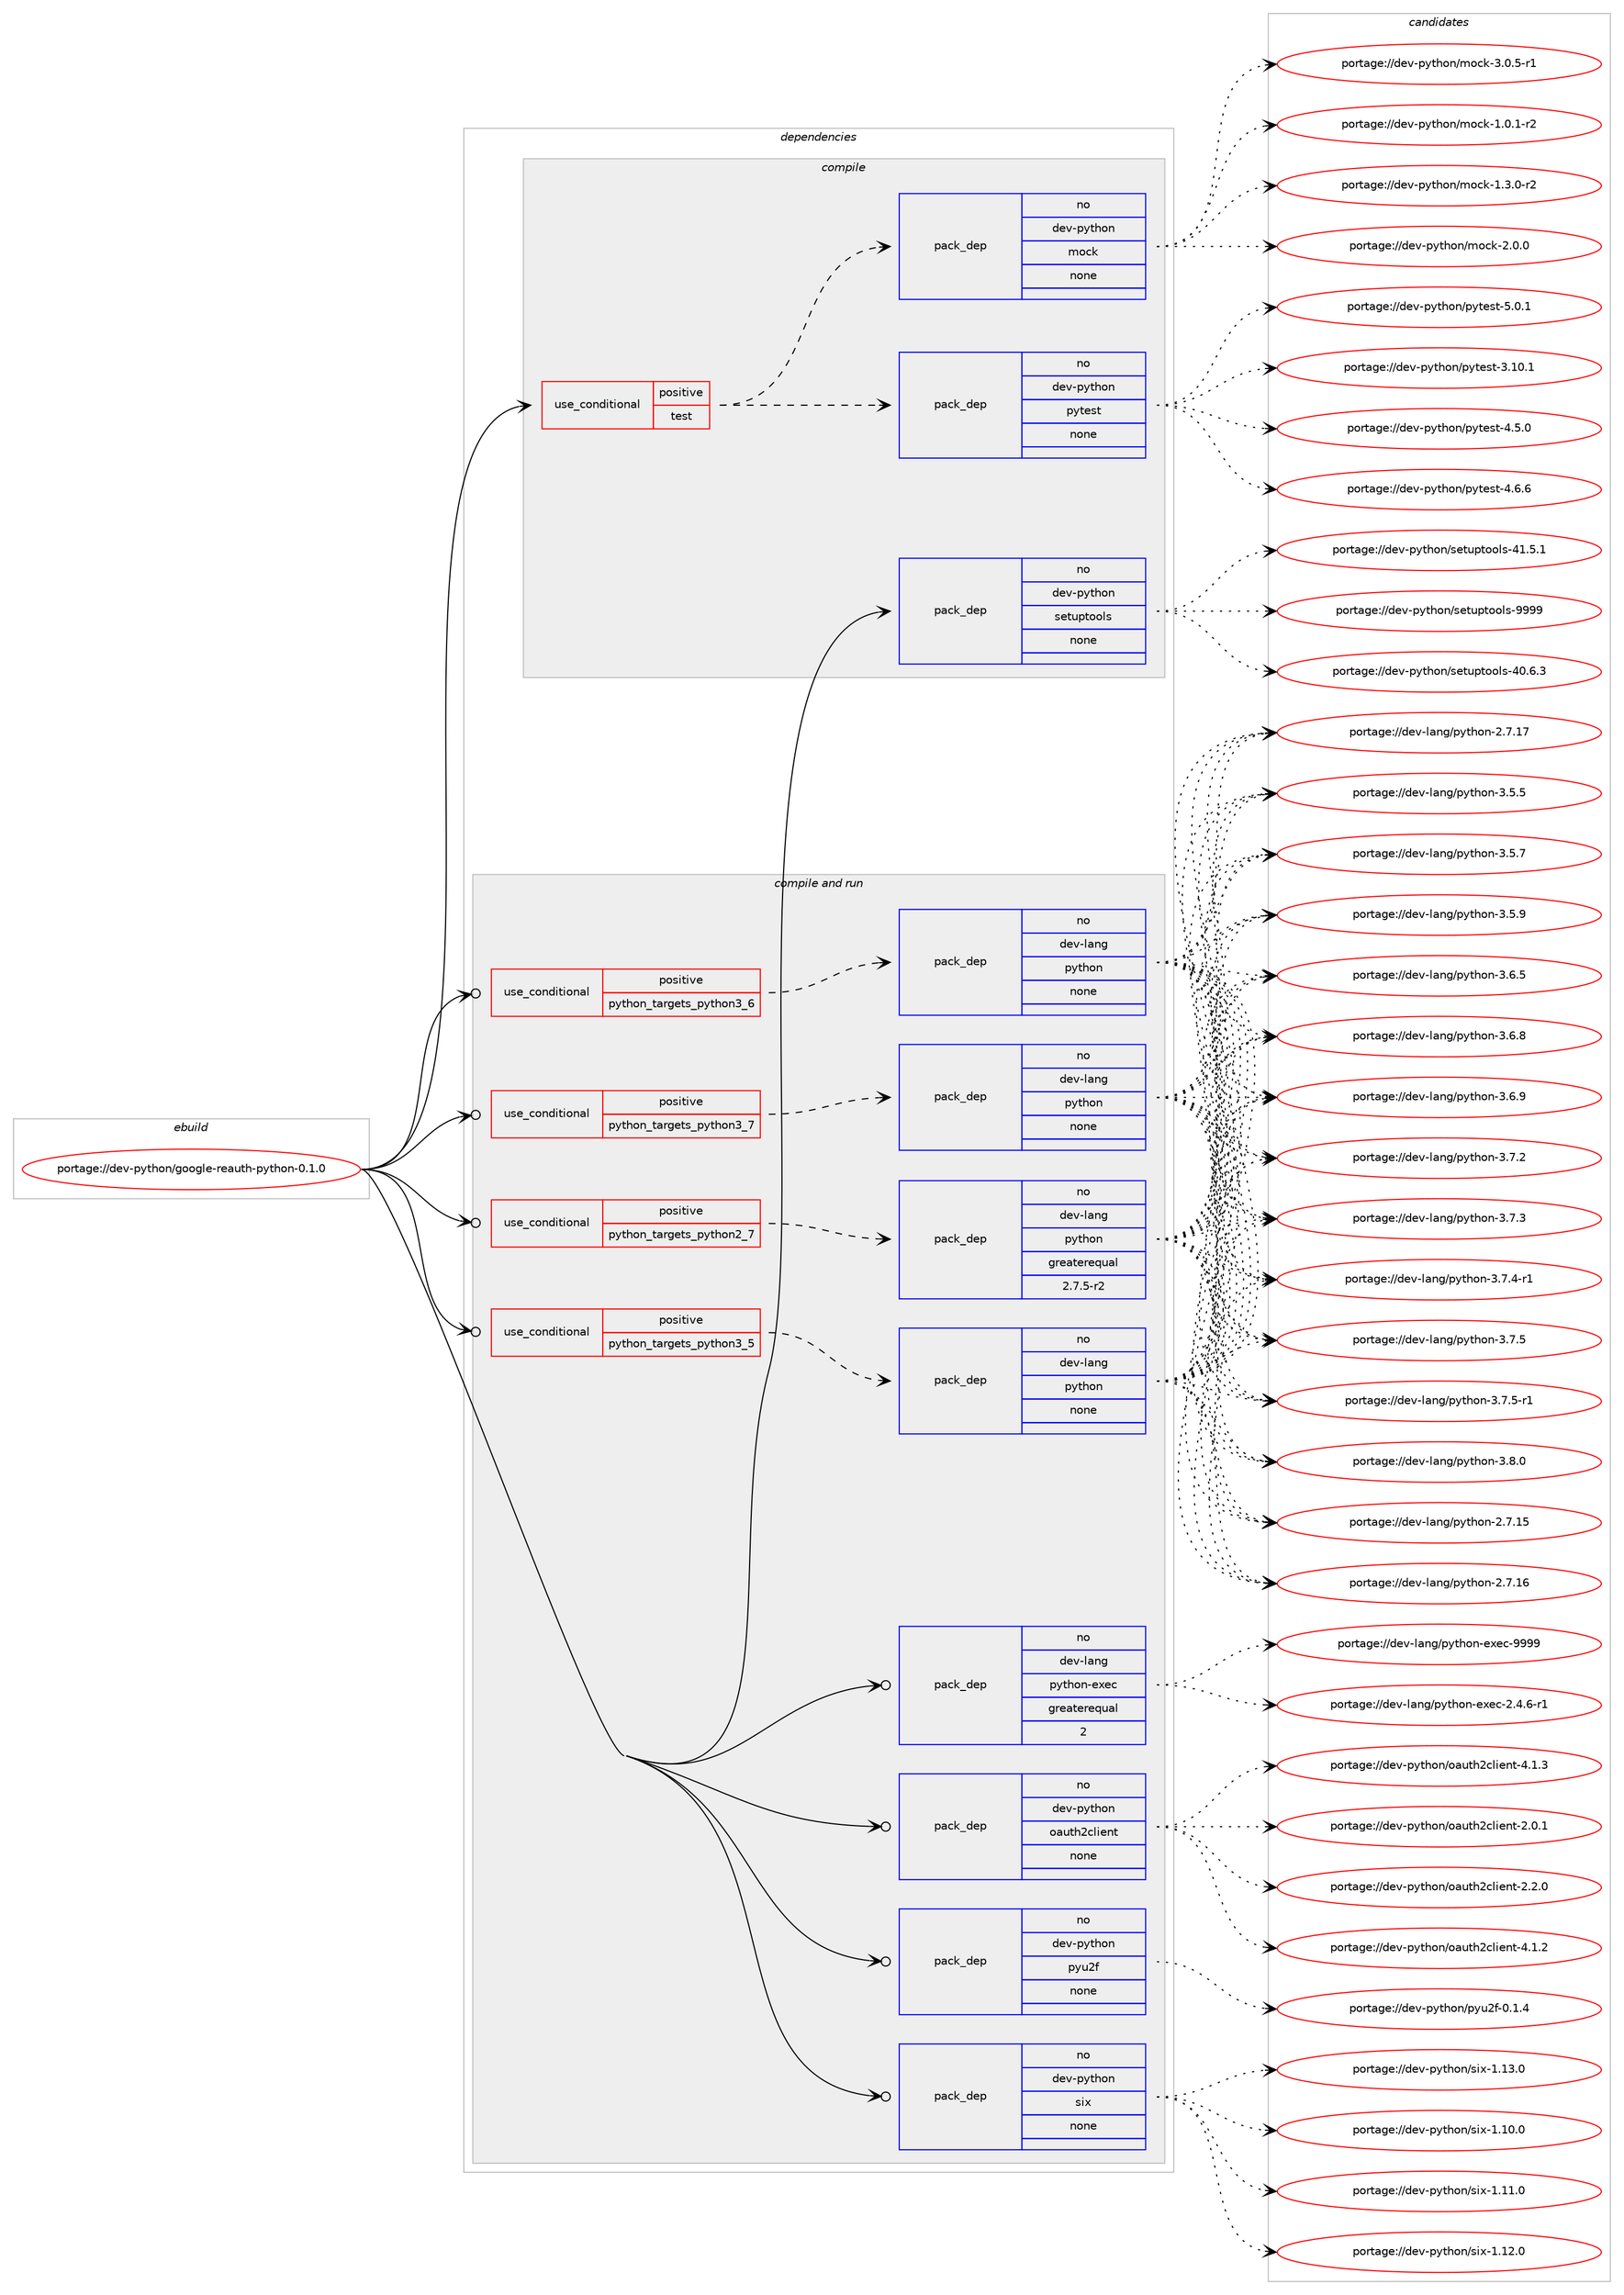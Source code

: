 digraph prolog {

# *************
# Graph options
# *************

newrank=true;
concentrate=true;
compound=true;
graph [rankdir=LR,fontname=Helvetica,fontsize=10,ranksep=1.5];#, ranksep=2.5, nodesep=0.2];
edge  [arrowhead=vee];
node  [fontname=Helvetica,fontsize=10];

# **********
# The ebuild
# **********

subgraph cluster_leftcol {
color=gray;
rank=same;
label=<<i>ebuild</i>>;
id [label="portage://dev-python/google-reauth-python-0.1.0", color=red, width=4, href="../dev-python/google-reauth-python-0.1.0.svg"];
}

# ****************
# The dependencies
# ****************

subgraph cluster_midcol {
color=gray;
label=<<i>dependencies</i>>;
subgraph cluster_compile {
fillcolor="#eeeeee";
style=filled;
label=<<i>compile</i>>;
subgraph cond29423 {
dependency142154 [label=<<TABLE BORDER="0" CELLBORDER="1" CELLSPACING="0" CELLPADDING="4"><TR><TD ROWSPAN="3" CELLPADDING="10">use_conditional</TD></TR><TR><TD>positive</TD></TR><TR><TD>test</TD></TR></TABLE>>, shape=none, color=red];
subgraph pack109412 {
dependency142155 [label=<<TABLE BORDER="0" CELLBORDER="1" CELLSPACING="0" CELLPADDING="4" WIDTH="220"><TR><TD ROWSPAN="6" CELLPADDING="30">pack_dep</TD></TR><TR><TD WIDTH="110">no</TD></TR><TR><TD>dev-python</TD></TR><TR><TD>pytest</TD></TR><TR><TD>none</TD></TR><TR><TD></TD></TR></TABLE>>, shape=none, color=blue];
}
dependency142154:e -> dependency142155:w [weight=20,style="dashed",arrowhead="vee"];
subgraph pack109413 {
dependency142156 [label=<<TABLE BORDER="0" CELLBORDER="1" CELLSPACING="0" CELLPADDING="4" WIDTH="220"><TR><TD ROWSPAN="6" CELLPADDING="30">pack_dep</TD></TR><TR><TD WIDTH="110">no</TD></TR><TR><TD>dev-python</TD></TR><TR><TD>mock</TD></TR><TR><TD>none</TD></TR><TR><TD></TD></TR></TABLE>>, shape=none, color=blue];
}
dependency142154:e -> dependency142156:w [weight=20,style="dashed",arrowhead="vee"];
}
id:e -> dependency142154:w [weight=20,style="solid",arrowhead="vee"];
subgraph pack109414 {
dependency142157 [label=<<TABLE BORDER="0" CELLBORDER="1" CELLSPACING="0" CELLPADDING="4" WIDTH="220"><TR><TD ROWSPAN="6" CELLPADDING="30">pack_dep</TD></TR><TR><TD WIDTH="110">no</TD></TR><TR><TD>dev-python</TD></TR><TR><TD>setuptools</TD></TR><TR><TD>none</TD></TR><TR><TD></TD></TR></TABLE>>, shape=none, color=blue];
}
id:e -> dependency142157:w [weight=20,style="solid",arrowhead="vee"];
}
subgraph cluster_compileandrun {
fillcolor="#eeeeee";
style=filled;
label=<<i>compile and run</i>>;
subgraph cond29424 {
dependency142158 [label=<<TABLE BORDER="0" CELLBORDER="1" CELLSPACING="0" CELLPADDING="4"><TR><TD ROWSPAN="3" CELLPADDING="10">use_conditional</TD></TR><TR><TD>positive</TD></TR><TR><TD>python_targets_python2_7</TD></TR></TABLE>>, shape=none, color=red];
subgraph pack109415 {
dependency142159 [label=<<TABLE BORDER="0" CELLBORDER="1" CELLSPACING="0" CELLPADDING="4" WIDTH="220"><TR><TD ROWSPAN="6" CELLPADDING="30">pack_dep</TD></TR><TR><TD WIDTH="110">no</TD></TR><TR><TD>dev-lang</TD></TR><TR><TD>python</TD></TR><TR><TD>greaterequal</TD></TR><TR><TD>2.7.5-r2</TD></TR></TABLE>>, shape=none, color=blue];
}
dependency142158:e -> dependency142159:w [weight=20,style="dashed",arrowhead="vee"];
}
id:e -> dependency142158:w [weight=20,style="solid",arrowhead="odotvee"];
subgraph cond29425 {
dependency142160 [label=<<TABLE BORDER="0" CELLBORDER="1" CELLSPACING="0" CELLPADDING="4"><TR><TD ROWSPAN="3" CELLPADDING="10">use_conditional</TD></TR><TR><TD>positive</TD></TR><TR><TD>python_targets_python3_5</TD></TR></TABLE>>, shape=none, color=red];
subgraph pack109416 {
dependency142161 [label=<<TABLE BORDER="0" CELLBORDER="1" CELLSPACING="0" CELLPADDING="4" WIDTH="220"><TR><TD ROWSPAN="6" CELLPADDING="30">pack_dep</TD></TR><TR><TD WIDTH="110">no</TD></TR><TR><TD>dev-lang</TD></TR><TR><TD>python</TD></TR><TR><TD>none</TD></TR><TR><TD></TD></TR></TABLE>>, shape=none, color=blue];
}
dependency142160:e -> dependency142161:w [weight=20,style="dashed",arrowhead="vee"];
}
id:e -> dependency142160:w [weight=20,style="solid",arrowhead="odotvee"];
subgraph cond29426 {
dependency142162 [label=<<TABLE BORDER="0" CELLBORDER="1" CELLSPACING="0" CELLPADDING="4"><TR><TD ROWSPAN="3" CELLPADDING="10">use_conditional</TD></TR><TR><TD>positive</TD></TR><TR><TD>python_targets_python3_6</TD></TR></TABLE>>, shape=none, color=red];
subgraph pack109417 {
dependency142163 [label=<<TABLE BORDER="0" CELLBORDER="1" CELLSPACING="0" CELLPADDING="4" WIDTH="220"><TR><TD ROWSPAN="6" CELLPADDING="30">pack_dep</TD></TR><TR><TD WIDTH="110">no</TD></TR><TR><TD>dev-lang</TD></TR><TR><TD>python</TD></TR><TR><TD>none</TD></TR><TR><TD></TD></TR></TABLE>>, shape=none, color=blue];
}
dependency142162:e -> dependency142163:w [weight=20,style="dashed",arrowhead="vee"];
}
id:e -> dependency142162:w [weight=20,style="solid",arrowhead="odotvee"];
subgraph cond29427 {
dependency142164 [label=<<TABLE BORDER="0" CELLBORDER="1" CELLSPACING="0" CELLPADDING="4"><TR><TD ROWSPAN="3" CELLPADDING="10">use_conditional</TD></TR><TR><TD>positive</TD></TR><TR><TD>python_targets_python3_7</TD></TR></TABLE>>, shape=none, color=red];
subgraph pack109418 {
dependency142165 [label=<<TABLE BORDER="0" CELLBORDER="1" CELLSPACING="0" CELLPADDING="4" WIDTH="220"><TR><TD ROWSPAN="6" CELLPADDING="30">pack_dep</TD></TR><TR><TD WIDTH="110">no</TD></TR><TR><TD>dev-lang</TD></TR><TR><TD>python</TD></TR><TR><TD>none</TD></TR><TR><TD></TD></TR></TABLE>>, shape=none, color=blue];
}
dependency142164:e -> dependency142165:w [weight=20,style="dashed",arrowhead="vee"];
}
id:e -> dependency142164:w [weight=20,style="solid",arrowhead="odotvee"];
subgraph pack109419 {
dependency142166 [label=<<TABLE BORDER="0" CELLBORDER="1" CELLSPACING="0" CELLPADDING="4" WIDTH="220"><TR><TD ROWSPAN="6" CELLPADDING="30">pack_dep</TD></TR><TR><TD WIDTH="110">no</TD></TR><TR><TD>dev-lang</TD></TR><TR><TD>python-exec</TD></TR><TR><TD>greaterequal</TD></TR><TR><TD>2</TD></TR></TABLE>>, shape=none, color=blue];
}
id:e -> dependency142166:w [weight=20,style="solid",arrowhead="odotvee"];
subgraph pack109420 {
dependency142167 [label=<<TABLE BORDER="0" CELLBORDER="1" CELLSPACING="0" CELLPADDING="4" WIDTH="220"><TR><TD ROWSPAN="6" CELLPADDING="30">pack_dep</TD></TR><TR><TD WIDTH="110">no</TD></TR><TR><TD>dev-python</TD></TR><TR><TD>oauth2client</TD></TR><TR><TD>none</TD></TR><TR><TD></TD></TR></TABLE>>, shape=none, color=blue];
}
id:e -> dependency142167:w [weight=20,style="solid",arrowhead="odotvee"];
subgraph pack109421 {
dependency142168 [label=<<TABLE BORDER="0" CELLBORDER="1" CELLSPACING="0" CELLPADDING="4" WIDTH="220"><TR><TD ROWSPAN="6" CELLPADDING="30">pack_dep</TD></TR><TR><TD WIDTH="110">no</TD></TR><TR><TD>dev-python</TD></TR><TR><TD>pyu2f</TD></TR><TR><TD>none</TD></TR><TR><TD></TD></TR></TABLE>>, shape=none, color=blue];
}
id:e -> dependency142168:w [weight=20,style="solid",arrowhead="odotvee"];
subgraph pack109422 {
dependency142169 [label=<<TABLE BORDER="0" CELLBORDER="1" CELLSPACING="0" CELLPADDING="4" WIDTH="220"><TR><TD ROWSPAN="6" CELLPADDING="30">pack_dep</TD></TR><TR><TD WIDTH="110">no</TD></TR><TR><TD>dev-python</TD></TR><TR><TD>six</TD></TR><TR><TD>none</TD></TR><TR><TD></TD></TR></TABLE>>, shape=none, color=blue];
}
id:e -> dependency142169:w [weight=20,style="solid",arrowhead="odotvee"];
}
subgraph cluster_run {
fillcolor="#eeeeee";
style=filled;
label=<<i>run</i>>;
}
}

# **************
# The candidates
# **************

subgraph cluster_choices {
rank=same;
color=gray;
label=<<i>candidates</i>>;

subgraph choice109412 {
color=black;
nodesep=1;
choiceportage100101118451121211161041111104711212111610111511645514649484649 [label="portage://dev-python/pytest-3.10.1", color=red, width=4,href="../dev-python/pytest-3.10.1.svg"];
choiceportage1001011184511212111610411111047112121116101115116455246534648 [label="portage://dev-python/pytest-4.5.0", color=red, width=4,href="../dev-python/pytest-4.5.0.svg"];
choiceportage1001011184511212111610411111047112121116101115116455246544654 [label="portage://dev-python/pytest-4.6.6", color=red, width=4,href="../dev-python/pytest-4.6.6.svg"];
choiceportage1001011184511212111610411111047112121116101115116455346484649 [label="portage://dev-python/pytest-5.0.1", color=red, width=4,href="../dev-python/pytest-5.0.1.svg"];
dependency142155:e -> choiceportage100101118451121211161041111104711212111610111511645514649484649:w [style=dotted,weight="100"];
dependency142155:e -> choiceportage1001011184511212111610411111047112121116101115116455246534648:w [style=dotted,weight="100"];
dependency142155:e -> choiceportage1001011184511212111610411111047112121116101115116455246544654:w [style=dotted,weight="100"];
dependency142155:e -> choiceportage1001011184511212111610411111047112121116101115116455346484649:w [style=dotted,weight="100"];
}
subgraph choice109413 {
color=black;
nodesep=1;
choiceportage1001011184511212111610411111047109111991074549464846494511450 [label="portage://dev-python/mock-1.0.1-r2", color=red, width=4,href="../dev-python/mock-1.0.1-r2.svg"];
choiceportage1001011184511212111610411111047109111991074549465146484511450 [label="portage://dev-python/mock-1.3.0-r2", color=red, width=4,href="../dev-python/mock-1.3.0-r2.svg"];
choiceportage100101118451121211161041111104710911199107455046484648 [label="portage://dev-python/mock-2.0.0", color=red, width=4,href="../dev-python/mock-2.0.0.svg"];
choiceportage1001011184511212111610411111047109111991074551464846534511449 [label="portage://dev-python/mock-3.0.5-r1", color=red, width=4,href="../dev-python/mock-3.0.5-r1.svg"];
dependency142156:e -> choiceportage1001011184511212111610411111047109111991074549464846494511450:w [style=dotted,weight="100"];
dependency142156:e -> choiceportage1001011184511212111610411111047109111991074549465146484511450:w [style=dotted,weight="100"];
dependency142156:e -> choiceportage100101118451121211161041111104710911199107455046484648:w [style=dotted,weight="100"];
dependency142156:e -> choiceportage1001011184511212111610411111047109111991074551464846534511449:w [style=dotted,weight="100"];
}
subgraph choice109414 {
color=black;
nodesep=1;
choiceportage100101118451121211161041111104711510111611711211611111110811545524846544651 [label="portage://dev-python/setuptools-40.6.3", color=red, width=4,href="../dev-python/setuptools-40.6.3.svg"];
choiceportage100101118451121211161041111104711510111611711211611111110811545524946534649 [label="portage://dev-python/setuptools-41.5.1", color=red, width=4,href="../dev-python/setuptools-41.5.1.svg"];
choiceportage10010111845112121116104111110471151011161171121161111111081154557575757 [label="portage://dev-python/setuptools-9999", color=red, width=4,href="../dev-python/setuptools-9999.svg"];
dependency142157:e -> choiceportage100101118451121211161041111104711510111611711211611111110811545524846544651:w [style=dotted,weight="100"];
dependency142157:e -> choiceportage100101118451121211161041111104711510111611711211611111110811545524946534649:w [style=dotted,weight="100"];
dependency142157:e -> choiceportage10010111845112121116104111110471151011161171121161111111081154557575757:w [style=dotted,weight="100"];
}
subgraph choice109415 {
color=black;
nodesep=1;
choiceportage10010111845108971101034711212111610411111045504655464953 [label="portage://dev-lang/python-2.7.15", color=red, width=4,href="../dev-lang/python-2.7.15.svg"];
choiceportage10010111845108971101034711212111610411111045504655464954 [label="portage://dev-lang/python-2.7.16", color=red, width=4,href="../dev-lang/python-2.7.16.svg"];
choiceportage10010111845108971101034711212111610411111045504655464955 [label="portage://dev-lang/python-2.7.17", color=red, width=4,href="../dev-lang/python-2.7.17.svg"];
choiceportage100101118451089711010347112121116104111110455146534653 [label="portage://dev-lang/python-3.5.5", color=red, width=4,href="../dev-lang/python-3.5.5.svg"];
choiceportage100101118451089711010347112121116104111110455146534655 [label="portage://dev-lang/python-3.5.7", color=red, width=4,href="../dev-lang/python-3.5.7.svg"];
choiceportage100101118451089711010347112121116104111110455146534657 [label="portage://dev-lang/python-3.5.9", color=red, width=4,href="../dev-lang/python-3.5.9.svg"];
choiceportage100101118451089711010347112121116104111110455146544653 [label="portage://dev-lang/python-3.6.5", color=red, width=4,href="../dev-lang/python-3.6.5.svg"];
choiceportage100101118451089711010347112121116104111110455146544656 [label="portage://dev-lang/python-3.6.8", color=red, width=4,href="../dev-lang/python-3.6.8.svg"];
choiceportage100101118451089711010347112121116104111110455146544657 [label="portage://dev-lang/python-3.6.9", color=red, width=4,href="../dev-lang/python-3.6.9.svg"];
choiceportage100101118451089711010347112121116104111110455146554650 [label="portage://dev-lang/python-3.7.2", color=red, width=4,href="../dev-lang/python-3.7.2.svg"];
choiceportage100101118451089711010347112121116104111110455146554651 [label="portage://dev-lang/python-3.7.3", color=red, width=4,href="../dev-lang/python-3.7.3.svg"];
choiceportage1001011184510897110103471121211161041111104551465546524511449 [label="portage://dev-lang/python-3.7.4-r1", color=red, width=4,href="../dev-lang/python-3.7.4-r1.svg"];
choiceportage100101118451089711010347112121116104111110455146554653 [label="portage://dev-lang/python-3.7.5", color=red, width=4,href="../dev-lang/python-3.7.5.svg"];
choiceportage1001011184510897110103471121211161041111104551465546534511449 [label="portage://dev-lang/python-3.7.5-r1", color=red, width=4,href="../dev-lang/python-3.7.5-r1.svg"];
choiceportage100101118451089711010347112121116104111110455146564648 [label="portage://dev-lang/python-3.8.0", color=red, width=4,href="../dev-lang/python-3.8.0.svg"];
dependency142159:e -> choiceportage10010111845108971101034711212111610411111045504655464953:w [style=dotted,weight="100"];
dependency142159:e -> choiceportage10010111845108971101034711212111610411111045504655464954:w [style=dotted,weight="100"];
dependency142159:e -> choiceportage10010111845108971101034711212111610411111045504655464955:w [style=dotted,weight="100"];
dependency142159:e -> choiceportage100101118451089711010347112121116104111110455146534653:w [style=dotted,weight="100"];
dependency142159:e -> choiceportage100101118451089711010347112121116104111110455146534655:w [style=dotted,weight="100"];
dependency142159:e -> choiceportage100101118451089711010347112121116104111110455146534657:w [style=dotted,weight="100"];
dependency142159:e -> choiceportage100101118451089711010347112121116104111110455146544653:w [style=dotted,weight="100"];
dependency142159:e -> choiceportage100101118451089711010347112121116104111110455146544656:w [style=dotted,weight="100"];
dependency142159:e -> choiceportage100101118451089711010347112121116104111110455146544657:w [style=dotted,weight="100"];
dependency142159:e -> choiceportage100101118451089711010347112121116104111110455146554650:w [style=dotted,weight="100"];
dependency142159:e -> choiceportage100101118451089711010347112121116104111110455146554651:w [style=dotted,weight="100"];
dependency142159:e -> choiceportage1001011184510897110103471121211161041111104551465546524511449:w [style=dotted,weight="100"];
dependency142159:e -> choiceportage100101118451089711010347112121116104111110455146554653:w [style=dotted,weight="100"];
dependency142159:e -> choiceportage1001011184510897110103471121211161041111104551465546534511449:w [style=dotted,weight="100"];
dependency142159:e -> choiceportage100101118451089711010347112121116104111110455146564648:w [style=dotted,weight="100"];
}
subgraph choice109416 {
color=black;
nodesep=1;
choiceportage10010111845108971101034711212111610411111045504655464953 [label="portage://dev-lang/python-2.7.15", color=red, width=4,href="../dev-lang/python-2.7.15.svg"];
choiceportage10010111845108971101034711212111610411111045504655464954 [label="portage://dev-lang/python-2.7.16", color=red, width=4,href="../dev-lang/python-2.7.16.svg"];
choiceportage10010111845108971101034711212111610411111045504655464955 [label="portage://dev-lang/python-2.7.17", color=red, width=4,href="../dev-lang/python-2.7.17.svg"];
choiceportage100101118451089711010347112121116104111110455146534653 [label="portage://dev-lang/python-3.5.5", color=red, width=4,href="../dev-lang/python-3.5.5.svg"];
choiceportage100101118451089711010347112121116104111110455146534655 [label="portage://dev-lang/python-3.5.7", color=red, width=4,href="../dev-lang/python-3.5.7.svg"];
choiceportage100101118451089711010347112121116104111110455146534657 [label="portage://dev-lang/python-3.5.9", color=red, width=4,href="../dev-lang/python-3.5.9.svg"];
choiceportage100101118451089711010347112121116104111110455146544653 [label="portage://dev-lang/python-3.6.5", color=red, width=4,href="../dev-lang/python-3.6.5.svg"];
choiceportage100101118451089711010347112121116104111110455146544656 [label="portage://dev-lang/python-3.6.8", color=red, width=4,href="../dev-lang/python-3.6.8.svg"];
choiceportage100101118451089711010347112121116104111110455146544657 [label="portage://dev-lang/python-3.6.9", color=red, width=4,href="../dev-lang/python-3.6.9.svg"];
choiceportage100101118451089711010347112121116104111110455146554650 [label="portage://dev-lang/python-3.7.2", color=red, width=4,href="../dev-lang/python-3.7.2.svg"];
choiceportage100101118451089711010347112121116104111110455146554651 [label="portage://dev-lang/python-3.7.3", color=red, width=4,href="../dev-lang/python-3.7.3.svg"];
choiceportage1001011184510897110103471121211161041111104551465546524511449 [label="portage://dev-lang/python-3.7.4-r1", color=red, width=4,href="../dev-lang/python-3.7.4-r1.svg"];
choiceportage100101118451089711010347112121116104111110455146554653 [label="portage://dev-lang/python-3.7.5", color=red, width=4,href="../dev-lang/python-3.7.5.svg"];
choiceportage1001011184510897110103471121211161041111104551465546534511449 [label="portage://dev-lang/python-3.7.5-r1", color=red, width=4,href="../dev-lang/python-3.7.5-r1.svg"];
choiceportage100101118451089711010347112121116104111110455146564648 [label="portage://dev-lang/python-3.8.0", color=red, width=4,href="../dev-lang/python-3.8.0.svg"];
dependency142161:e -> choiceportage10010111845108971101034711212111610411111045504655464953:w [style=dotted,weight="100"];
dependency142161:e -> choiceportage10010111845108971101034711212111610411111045504655464954:w [style=dotted,weight="100"];
dependency142161:e -> choiceportage10010111845108971101034711212111610411111045504655464955:w [style=dotted,weight="100"];
dependency142161:e -> choiceportage100101118451089711010347112121116104111110455146534653:w [style=dotted,weight="100"];
dependency142161:e -> choiceportage100101118451089711010347112121116104111110455146534655:w [style=dotted,weight="100"];
dependency142161:e -> choiceportage100101118451089711010347112121116104111110455146534657:w [style=dotted,weight="100"];
dependency142161:e -> choiceportage100101118451089711010347112121116104111110455146544653:w [style=dotted,weight="100"];
dependency142161:e -> choiceportage100101118451089711010347112121116104111110455146544656:w [style=dotted,weight="100"];
dependency142161:e -> choiceportage100101118451089711010347112121116104111110455146544657:w [style=dotted,weight="100"];
dependency142161:e -> choiceportage100101118451089711010347112121116104111110455146554650:w [style=dotted,weight="100"];
dependency142161:e -> choiceportage100101118451089711010347112121116104111110455146554651:w [style=dotted,weight="100"];
dependency142161:e -> choiceportage1001011184510897110103471121211161041111104551465546524511449:w [style=dotted,weight="100"];
dependency142161:e -> choiceportage100101118451089711010347112121116104111110455146554653:w [style=dotted,weight="100"];
dependency142161:e -> choiceportage1001011184510897110103471121211161041111104551465546534511449:w [style=dotted,weight="100"];
dependency142161:e -> choiceportage100101118451089711010347112121116104111110455146564648:w [style=dotted,weight="100"];
}
subgraph choice109417 {
color=black;
nodesep=1;
choiceportage10010111845108971101034711212111610411111045504655464953 [label="portage://dev-lang/python-2.7.15", color=red, width=4,href="../dev-lang/python-2.7.15.svg"];
choiceportage10010111845108971101034711212111610411111045504655464954 [label="portage://dev-lang/python-2.7.16", color=red, width=4,href="../dev-lang/python-2.7.16.svg"];
choiceportage10010111845108971101034711212111610411111045504655464955 [label="portage://dev-lang/python-2.7.17", color=red, width=4,href="../dev-lang/python-2.7.17.svg"];
choiceportage100101118451089711010347112121116104111110455146534653 [label="portage://dev-lang/python-3.5.5", color=red, width=4,href="../dev-lang/python-3.5.5.svg"];
choiceportage100101118451089711010347112121116104111110455146534655 [label="portage://dev-lang/python-3.5.7", color=red, width=4,href="../dev-lang/python-3.5.7.svg"];
choiceportage100101118451089711010347112121116104111110455146534657 [label="portage://dev-lang/python-3.5.9", color=red, width=4,href="../dev-lang/python-3.5.9.svg"];
choiceportage100101118451089711010347112121116104111110455146544653 [label="portage://dev-lang/python-3.6.5", color=red, width=4,href="../dev-lang/python-3.6.5.svg"];
choiceportage100101118451089711010347112121116104111110455146544656 [label="portage://dev-lang/python-3.6.8", color=red, width=4,href="../dev-lang/python-3.6.8.svg"];
choiceportage100101118451089711010347112121116104111110455146544657 [label="portage://dev-lang/python-3.6.9", color=red, width=4,href="../dev-lang/python-3.6.9.svg"];
choiceportage100101118451089711010347112121116104111110455146554650 [label="portage://dev-lang/python-3.7.2", color=red, width=4,href="../dev-lang/python-3.7.2.svg"];
choiceportage100101118451089711010347112121116104111110455146554651 [label="portage://dev-lang/python-3.7.3", color=red, width=4,href="../dev-lang/python-3.7.3.svg"];
choiceportage1001011184510897110103471121211161041111104551465546524511449 [label="portage://dev-lang/python-3.7.4-r1", color=red, width=4,href="../dev-lang/python-3.7.4-r1.svg"];
choiceportage100101118451089711010347112121116104111110455146554653 [label="portage://dev-lang/python-3.7.5", color=red, width=4,href="../dev-lang/python-3.7.5.svg"];
choiceportage1001011184510897110103471121211161041111104551465546534511449 [label="portage://dev-lang/python-3.7.5-r1", color=red, width=4,href="../dev-lang/python-3.7.5-r1.svg"];
choiceportage100101118451089711010347112121116104111110455146564648 [label="portage://dev-lang/python-3.8.0", color=red, width=4,href="../dev-lang/python-3.8.0.svg"];
dependency142163:e -> choiceportage10010111845108971101034711212111610411111045504655464953:w [style=dotted,weight="100"];
dependency142163:e -> choiceportage10010111845108971101034711212111610411111045504655464954:w [style=dotted,weight="100"];
dependency142163:e -> choiceportage10010111845108971101034711212111610411111045504655464955:w [style=dotted,weight="100"];
dependency142163:e -> choiceportage100101118451089711010347112121116104111110455146534653:w [style=dotted,weight="100"];
dependency142163:e -> choiceportage100101118451089711010347112121116104111110455146534655:w [style=dotted,weight="100"];
dependency142163:e -> choiceportage100101118451089711010347112121116104111110455146534657:w [style=dotted,weight="100"];
dependency142163:e -> choiceportage100101118451089711010347112121116104111110455146544653:w [style=dotted,weight="100"];
dependency142163:e -> choiceportage100101118451089711010347112121116104111110455146544656:w [style=dotted,weight="100"];
dependency142163:e -> choiceportage100101118451089711010347112121116104111110455146544657:w [style=dotted,weight="100"];
dependency142163:e -> choiceportage100101118451089711010347112121116104111110455146554650:w [style=dotted,weight="100"];
dependency142163:e -> choiceportage100101118451089711010347112121116104111110455146554651:w [style=dotted,weight="100"];
dependency142163:e -> choiceportage1001011184510897110103471121211161041111104551465546524511449:w [style=dotted,weight="100"];
dependency142163:e -> choiceportage100101118451089711010347112121116104111110455146554653:w [style=dotted,weight="100"];
dependency142163:e -> choiceportage1001011184510897110103471121211161041111104551465546534511449:w [style=dotted,weight="100"];
dependency142163:e -> choiceportage100101118451089711010347112121116104111110455146564648:w [style=dotted,weight="100"];
}
subgraph choice109418 {
color=black;
nodesep=1;
choiceportage10010111845108971101034711212111610411111045504655464953 [label="portage://dev-lang/python-2.7.15", color=red, width=4,href="../dev-lang/python-2.7.15.svg"];
choiceportage10010111845108971101034711212111610411111045504655464954 [label="portage://dev-lang/python-2.7.16", color=red, width=4,href="../dev-lang/python-2.7.16.svg"];
choiceportage10010111845108971101034711212111610411111045504655464955 [label="portage://dev-lang/python-2.7.17", color=red, width=4,href="../dev-lang/python-2.7.17.svg"];
choiceportage100101118451089711010347112121116104111110455146534653 [label="portage://dev-lang/python-3.5.5", color=red, width=4,href="../dev-lang/python-3.5.5.svg"];
choiceportage100101118451089711010347112121116104111110455146534655 [label="portage://dev-lang/python-3.5.7", color=red, width=4,href="../dev-lang/python-3.5.7.svg"];
choiceportage100101118451089711010347112121116104111110455146534657 [label="portage://dev-lang/python-3.5.9", color=red, width=4,href="../dev-lang/python-3.5.9.svg"];
choiceportage100101118451089711010347112121116104111110455146544653 [label="portage://dev-lang/python-3.6.5", color=red, width=4,href="../dev-lang/python-3.6.5.svg"];
choiceportage100101118451089711010347112121116104111110455146544656 [label="portage://dev-lang/python-3.6.8", color=red, width=4,href="../dev-lang/python-3.6.8.svg"];
choiceportage100101118451089711010347112121116104111110455146544657 [label="portage://dev-lang/python-3.6.9", color=red, width=4,href="../dev-lang/python-3.6.9.svg"];
choiceportage100101118451089711010347112121116104111110455146554650 [label="portage://dev-lang/python-3.7.2", color=red, width=4,href="../dev-lang/python-3.7.2.svg"];
choiceportage100101118451089711010347112121116104111110455146554651 [label="portage://dev-lang/python-3.7.3", color=red, width=4,href="../dev-lang/python-3.7.3.svg"];
choiceportage1001011184510897110103471121211161041111104551465546524511449 [label="portage://dev-lang/python-3.7.4-r1", color=red, width=4,href="../dev-lang/python-3.7.4-r1.svg"];
choiceportage100101118451089711010347112121116104111110455146554653 [label="portage://dev-lang/python-3.7.5", color=red, width=4,href="../dev-lang/python-3.7.5.svg"];
choiceportage1001011184510897110103471121211161041111104551465546534511449 [label="portage://dev-lang/python-3.7.5-r1", color=red, width=4,href="../dev-lang/python-3.7.5-r1.svg"];
choiceportage100101118451089711010347112121116104111110455146564648 [label="portage://dev-lang/python-3.8.0", color=red, width=4,href="../dev-lang/python-3.8.0.svg"];
dependency142165:e -> choiceportage10010111845108971101034711212111610411111045504655464953:w [style=dotted,weight="100"];
dependency142165:e -> choiceportage10010111845108971101034711212111610411111045504655464954:w [style=dotted,weight="100"];
dependency142165:e -> choiceportage10010111845108971101034711212111610411111045504655464955:w [style=dotted,weight="100"];
dependency142165:e -> choiceportage100101118451089711010347112121116104111110455146534653:w [style=dotted,weight="100"];
dependency142165:e -> choiceportage100101118451089711010347112121116104111110455146534655:w [style=dotted,weight="100"];
dependency142165:e -> choiceportage100101118451089711010347112121116104111110455146534657:w [style=dotted,weight="100"];
dependency142165:e -> choiceportage100101118451089711010347112121116104111110455146544653:w [style=dotted,weight="100"];
dependency142165:e -> choiceportage100101118451089711010347112121116104111110455146544656:w [style=dotted,weight="100"];
dependency142165:e -> choiceportage100101118451089711010347112121116104111110455146544657:w [style=dotted,weight="100"];
dependency142165:e -> choiceportage100101118451089711010347112121116104111110455146554650:w [style=dotted,weight="100"];
dependency142165:e -> choiceportage100101118451089711010347112121116104111110455146554651:w [style=dotted,weight="100"];
dependency142165:e -> choiceportage1001011184510897110103471121211161041111104551465546524511449:w [style=dotted,weight="100"];
dependency142165:e -> choiceportage100101118451089711010347112121116104111110455146554653:w [style=dotted,weight="100"];
dependency142165:e -> choiceportage1001011184510897110103471121211161041111104551465546534511449:w [style=dotted,weight="100"];
dependency142165:e -> choiceportage100101118451089711010347112121116104111110455146564648:w [style=dotted,weight="100"];
}
subgraph choice109419 {
color=black;
nodesep=1;
choiceportage10010111845108971101034711212111610411111045101120101994550465246544511449 [label="portage://dev-lang/python-exec-2.4.6-r1", color=red, width=4,href="../dev-lang/python-exec-2.4.6-r1.svg"];
choiceportage10010111845108971101034711212111610411111045101120101994557575757 [label="portage://dev-lang/python-exec-9999", color=red, width=4,href="../dev-lang/python-exec-9999.svg"];
dependency142166:e -> choiceportage10010111845108971101034711212111610411111045101120101994550465246544511449:w [style=dotted,weight="100"];
dependency142166:e -> choiceportage10010111845108971101034711212111610411111045101120101994557575757:w [style=dotted,weight="100"];
}
subgraph choice109420 {
color=black;
nodesep=1;
choiceportage1001011184511212111610411111047111971171161045099108105101110116455046484649 [label="portage://dev-python/oauth2client-2.0.1", color=red, width=4,href="../dev-python/oauth2client-2.0.1.svg"];
choiceportage1001011184511212111610411111047111971171161045099108105101110116455046504648 [label="portage://dev-python/oauth2client-2.2.0", color=red, width=4,href="../dev-python/oauth2client-2.2.0.svg"];
choiceportage1001011184511212111610411111047111971171161045099108105101110116455246494650 [label="portage://dev-python/oauth2client-4.1.2", color=red, width=4,href="../dev-python/oauth2client-4.1.2.svg"];
choiceportage1001011184511212111610411111047111971171161045099108105101110116455246494651 [label="portage://dev-python/oauth2client-4.1.3", color=red, width=4,href="../dev-python/oauth2client-4.1.3.svg"];
dependency142167:e -> choiceportage1001011184511212111610411111047111971171161045099108105101110116455046484649:w [style=dotted,weight="100"];
dependency142167:e -> choiceportage1001011184511212111610411111047111971171161045099108105101110116455046504648:w [style=dotted,weight="100"];
dependency142167:e -> choiceportage1001011184511212111610411111047111971171161045099108105101110116455246494650:w [style=dotted,weight="100"];
dependency142167:e -> choiceportage1001011184511212111610411111047111971171161045099108105101110116455246494651:w [style=dotted,weight="100"];
}
subgraph choice109421 {
color=black;
nodesep=1;
choiceportage100101118451121211161041111104711212111750102454846494652 [label="portage://dev-python/pyu2f-0.1.4", color=red, width=4,href="../dev-python/pyu2f-0.1.4.svg"];
dependency142168:e -> choiceportage100101118451121211161041111104711212111750102454846494652:w [style=dotted,weight="100"];
}
subgraph choice109422 {
color=black;
nodesep=1;
choiceportage100101118451121211161041111104711510512045494649484648 [label="portage://dev-python/six-1.10.0", color=red, width=4,href="../dev-python/six-1.10.0.svg"];
choiceportage100101118451121211161041111104711510512045494649494648 [label="portage://dev-python/six-1.11.0", color=red, width=4,href="../dev-python/six-1.11.0.svg"];
choiceportage100101118451121211161041111104711510512045494649504648 [label="portage://dev-python/six-1.12.0", color=red, width=4,href="../dev-python/six-1.12.0.svg"];
choiceportage100101118451121211161041111104711510512045494649514648 [label="portage://dev-python/six-1.13.0", color=red, width=4,href="../dev-python/six-1.13.0.svg"];
dependency142169:e -> choiceportage100101118451121211161041111104711510512045494649484648:w [style=dotted,weight="100"];
dependency142169:e -> choiceportage100101118451121211161041111104711510512045494649494648:w [style=dotted,weight="100"];
dependency142169:e -> choiceportage100101118451121211161041111104711510512045494649504648:w [style=dotted,weight="100"];
dependency142169:e -> choiceportage100101118451121211161041111104711510512045494649514648:w [style=dotted,weight="100"];
}
}

}
